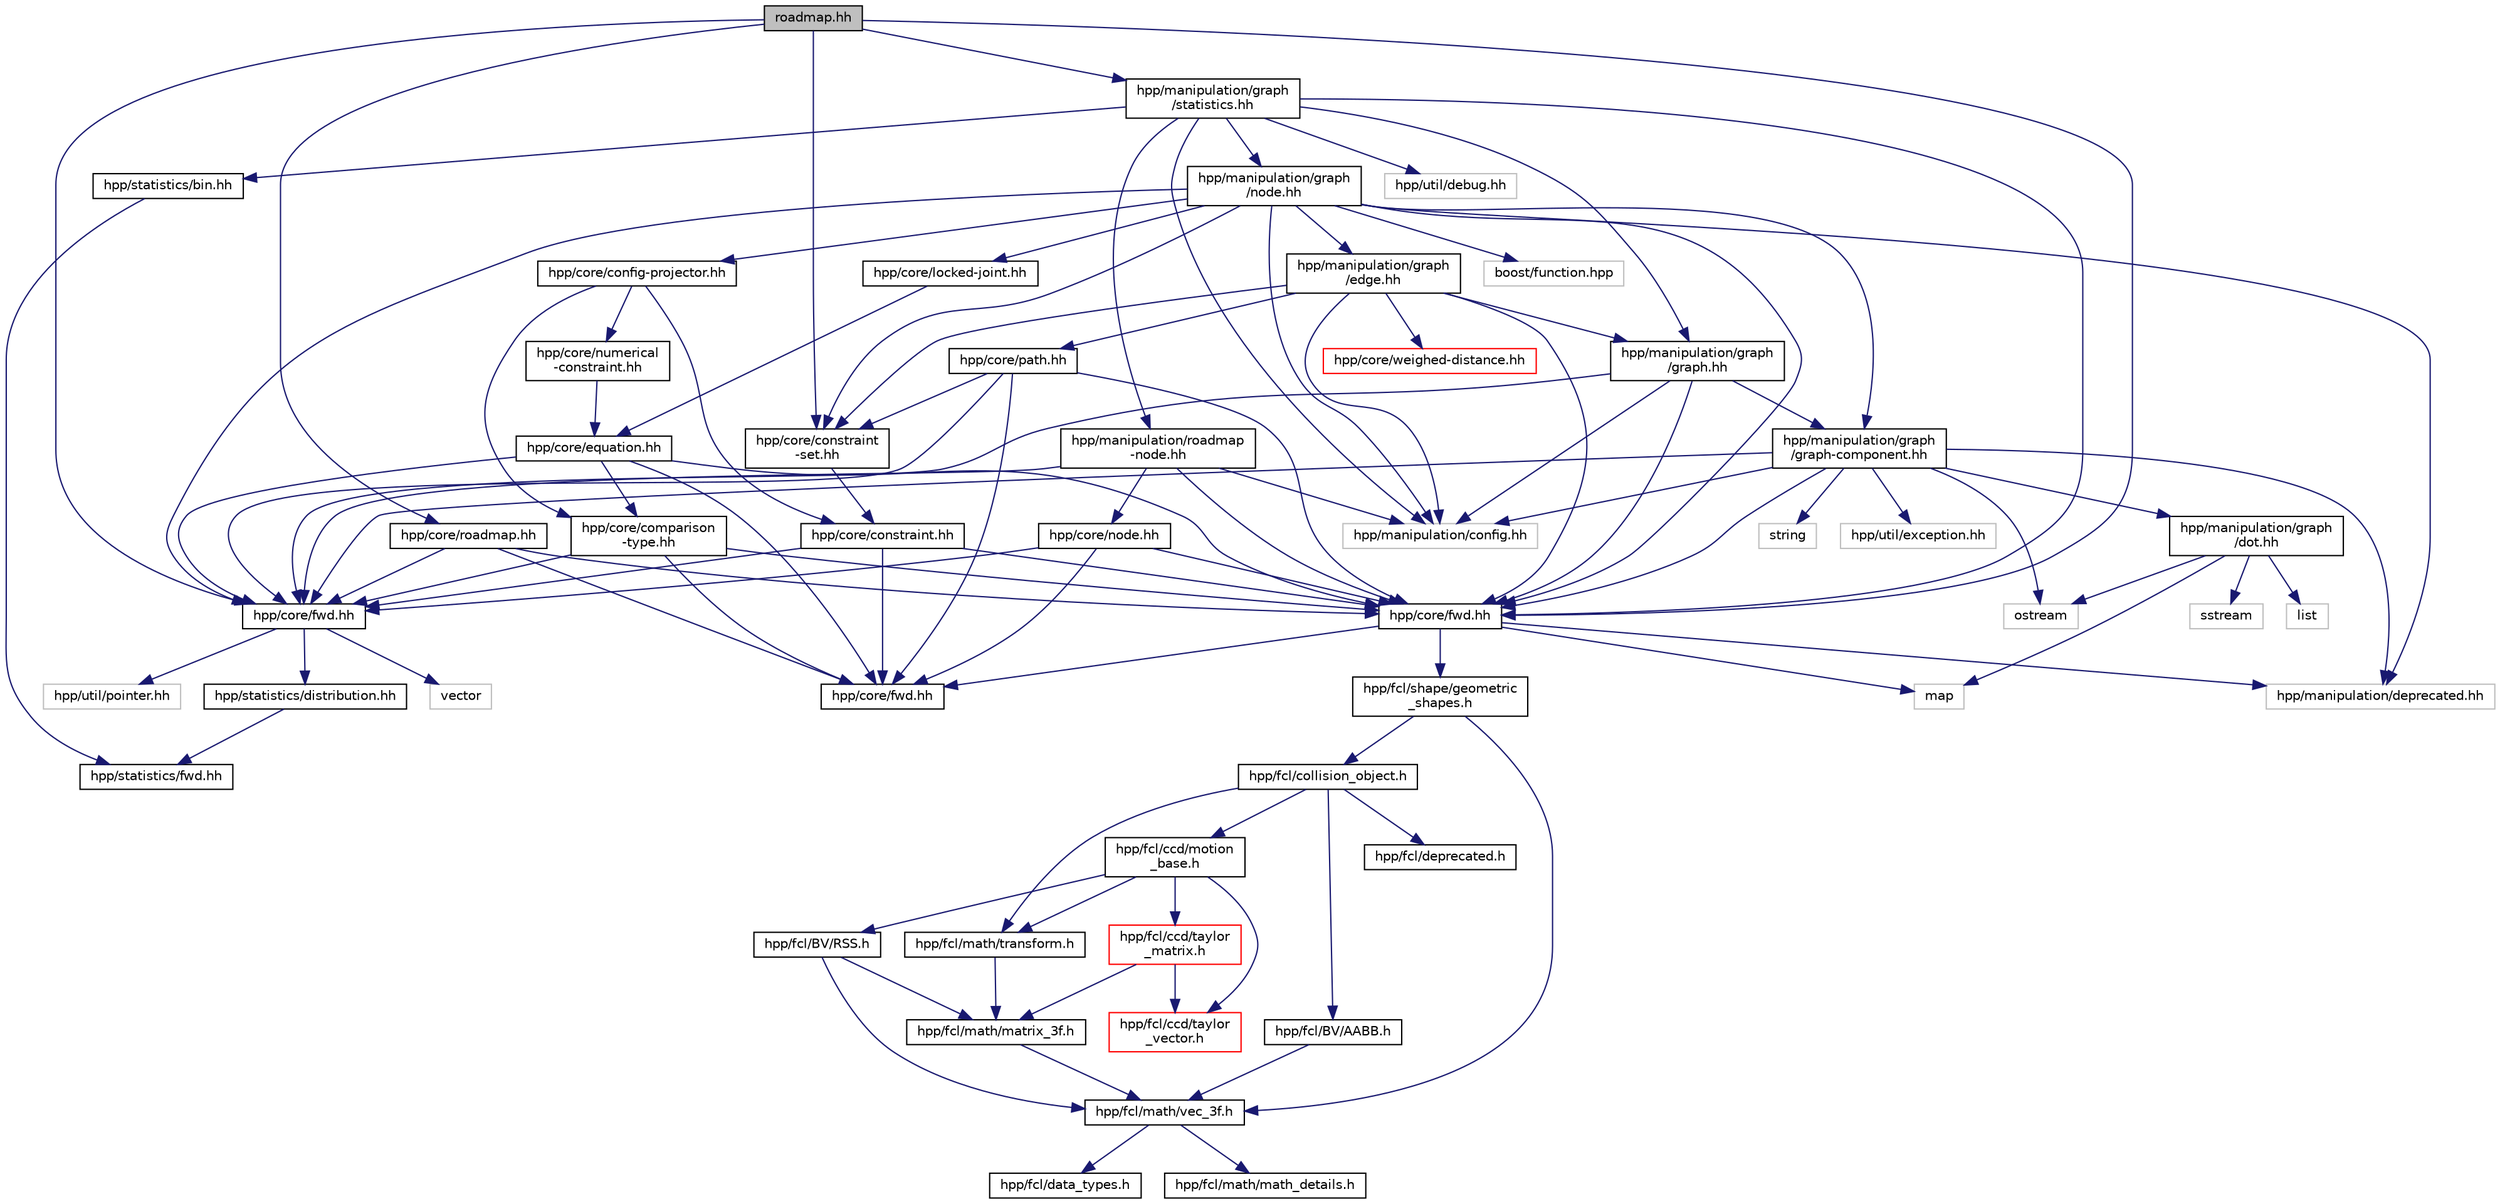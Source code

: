 digraph "roadmap.hh"
{
  edge [fontname="Helvetica",fontsize="10",labelfontname="Helvetica",labelfontsize="10"];
  node [fontname="Helvetica",fontsize="10",shape=record];
  Node1 [label="roadmap.hh",height=0.2,width=0.4,color="black", fillcolor="grey75", style="filled" fontcolor="black"];
  Node1 -> Node2 [color="midnightblue",fontsize="10",style="solid",fontname="Helvetica"];
  Node2 [label="hpp/core/roadmap.hh",height=0.2,width=0.4,color="black", fillcolor="white", style="filled",URL="https://jmirabel.github.io/hpp-doc/api/hpp-core/doxygen-html/hpp-core.doxytag$a00127.html"];
  Node2 -> Node3 [color="midnightblue",fontsize="10",style="solid",fontname="Helvetica"];
  Node3 [label="hpp/core/fwd.hh",height=0.2,width=0.4,color="black", fillcolor="white", style="filled",URL="$a00001.html"];
  Node3 -> Node4 [color="midnightblue",fontsize="10",style="solid",fontname="Helvetica"];
  Node4 [label="map",height=0.2,width=0.4,color="grey75", fillcolor="white", style="filled"];
  Node3 -> Node5 [color="midnightblue",fontsize="10",style="solid",fontname="Helvetica"];
  Node5 [label="hpp/core/fwd.hh",height=0.2,width=0.4,color="black", fillcolor="white", style="filled",URL="https://jmirabel.github.io/hpp-doc/api/hpp-core/doxygen-html/hpp-core.doxytag$a00001.html"];
  Node3 -> Node6 [color="midnightblue",fontsize="10",style="solid",fontname="Helvetica"];
  Node6 [label="hpp/fcl/shape/geometric\l_shapes.h",height=0.2,width=0.4,color="black", fillcolor="white", style="filled",URL="https://jmirabel.github.io/hpp-doc/api/hpp-fcl/doxygen-html/hpp-fcl.doxytag$a00261.html"];
  Node6 -> Node7 [color="midnightblue",fontsize="10",style="solid",fontname="Helvetica"];
  Node7 [label="hpp/fcl/collision_object.h",height=0.2,width=0.4,color="black", fillcolor="white", style="filled",URL="https://jmirabel.github.io/hpp-doc/api/hpp-fcl/doxygen-html/hpp-fcl.doxytag$a00249.html"];
  Node7 -> Node8 [color="midnightblue",fontsize="10",style="solid",fontname="Helvetica"];
  Node8 [label="hpp/fcl/deprecated.h",height=0.2,width=0.4,color="black", fillcolor="white", style="filled",URL="https://jmirabel.github.io/hpp-doc/api/hpp-fcl/doxygen-html/hpp-fcl.doxytag$a00253.html"];
  Node7 -> Node9 [color="midnightblue",fontsize="10",style="solid",fontname="Helvetica"];
  Node9 [label="hpp/fcl/BV/AABB.h",height=0.2,width=0.4,color="black", fillcolor="white", style="filled",URL="https://jmirabel.github.io/hpp-doc/api/hpp-fcl/doxygen-html/hpp-fcl.doxytag$a00226.html"];
  Node9 -> Node10 [color="midnightblue",fontsize="10",style="solid",fontname="Helvetica"];
  Node10 [label="hpp/fcl/math/vec_3f.h",height=0.2,width=0.4,color="black", fillcolor="white", style="filled",URL="https://jmirabel.github.io/hpp-doc/api/hpp-fcl/doxygen-html/hpp-fcl.doxytag$a00318.html"];
  Node10 -> Node11 [color="midnightblue",fontsize="10",style="solid",fontname="Helvetica"];
  Node11 [label="hpp/fcl/data_types.h",height=0.2,width=0.4,color="black", fillcolor="white", style="filled",URL="https://jmirabel.github.io/hpp-doc/api/hpp-fcl/doxygen-html/hpp-fcl.doxytag$a00252.html"];
  Node10 -> Node12 [color="midnightblue",fontsize="10",style="solid",fontname="Helvetica"];
  Node12 [label="hpp/fcl/math/math_details.h",height=0.2,width=0.4,color="black", fillcolor="white", style="filled",URL="https://jmirabel.github.io/hpp-doc/api/hpp-fcl/doxygen-html/hpp-fcl.doxytag$a00283.html"];
  Node7 -> Node13 [color="midnightblue",fontsize="10",style="solid",fontname="Helvetica"];
  Node13 [label="hpp/fcl/math/transform.h",height=0.2,width=0.4,color="black", fillcolor="white", style="filled",URL="https://jmirabel.github.io/hpp-doc/api/hpp-fcl/doxygen-html/hpp-fcl.doxytag$a00310.html"];
  Node13 -> Node14 [color="midnightblue",fontsize="10",style="solid",fontname="Helvetica"];
  Node14 [label="hpp/fcl/math/matrix_3f.h",height=0.2,width=0.4,color="black", fillcolor="white", style="filled",URL="https://jmirabel.github.io/hpp-doc/api/hpp-fcl/doxygen-html/hpp-fcl.doxytag$a00285.html"];
  Node14 -> Node10 [color="midnightblue",fontsize="10",style="solid",fontname="Helvetica"];
  Node7 -> Node15 [color="midnightblue",fontsize="10",style="solid",fontname="Helvetica"];
  Node15 [label="hpp/fcl/ccd/motion\l_base.h",height=0.2,width=0.4,color="black", fillcolor="white", style="filled",URL="https://jmirabel.github.io/hpp-doc/api/hpp-fcl/doxygen-html/hpp-fcl.doxytag$a00290.html"];
  Node15 -> Node13 [color="midnightblue",fontsize="10",style="solid",fontname="Helvetica"];
  Node15 -> Node16 [color="midnightblue",fontsize="10",style="solid",fontname="Helvetica"];
  Node16 [label="hpp/fcl/ccd/taylor\l_matrix.h",height=0.2,width=0.4,color="red", fillcolor="white", style="filled",URL="https://jmirabel.github.io/hpp-doc/api/hpp-fcl/doxygen-html/hpp-fcl.doxytag$a00307.html"];
  Node16 -> Node14 [color="midnightblue",fontsize="10",style="solid",fontname="Helvetica"];
  Node16 -> Node17 [color="midnightblue",fontsize="10",style="solid",fontname="Helvetica"];
  Node17 [label="hpp/fcl/ccd/taylor\l_vector.h",height=0.2,width=0.4,color="red", fillcolor="white", style="filled",URL="https://jmirabel.github.io/hpp-doc/api/hpp-fcl/doxygen-html/hpp-fcl.doxytag$a00309.html"];
  Node15 -> Node17 [color="midnightblue",fontsize="10",style="solid",fontname="Helvetica"];
  Node15 -> Node18 [color="midnightblue",fontsize="10",style="solid",fontname="Helvetica"];
  Node18 [label="hpp/fcl/BV/RSS.h",height=0.2,width=0.4,color="black", fillcolor="white", style="filled",URL="https://jmirabel.github.io/hpp-doc/api/hpp-fcl/doxygen-html/hpp-fcl.doxytag$a00302.html"];
  Node18 -> Node10 [color="midnightblue",fontsize="10",style="solid",fontname="Helvetica"];
  Node18 -> Node14 [color="midnightblue",fontsize="10",style="solid",fontname="Helvetica"];
  Node6 -> Node10 [color="midnightblue",fontsize="10",style="solid",fontname="Helvetica"];
  Node3 -> Node19 [color="midnightblue",fontsize="10",style="solid",fontname="Helvetica"];
  Node19 [label="hpp/manipulation/deprecated.hh",height=0.2,width=0.4,color="grey75", fillcolor="white", style="filled"];
  Node2 -> Node20 [color="midnightblue",fontsize="10",style="solid",fontname="Helvetica"];
  Node20 [label="hpp/core/fwd.hh",height=0.2,width=0.4,color="black", fillcolor="white", style="filled",URL="$a00042.html"];
  Node20 -> Node21 [color="midnightblue",fontsize="10",style="solid",fontname="Helvetica"];
  Node21 [label="hpp/util/pointer.hh",height=0.2,width=0.4,color="grey75", fillcolor="white", style="filled"];
  Node20 -> Node22 [color="midnightblue",fontsize="10",style="solid",fontname="Helvetica"];
  Node22 [label="hpp/statistics/distribution.hh",height=0.2,width=0.4,color="black", fillcolor="white", style="filled",URL="https://jmirabel.github.io/hpp-doc/api/hpp-statistics/doxygen-html/hpp-statistics.doxytag$a00010.html"];
  Node22 -> Node23 [color="midnightblue",fontsize="10",style="solid",fontname="Helvetica"];
  Node23 [label="hpp/statistics/fwd.hh",height=0.2,width=0.4,color="black", fillcolor="white", style="filled",URL="https://jmirabel.github.io/hpp-doc/api/hpp-statistics/doxygen-html/hpp-statistics.doxytag$a00011.html"];
  Node20 -> Node24 [color="midnightblue",fontsize="10",style="solid",fontname="Helvetica"];
  Node24 [label="vector",height=0.2,width=0.4,color="grey75", fillcolor="white", style="filled"];
  Node2 -> Node5 [color="midnightblue",fontsize="10",style="solid",fontname="Helvetica"];
  Node1 -> Node25 [color="midnightblue",fontsize="10",style="solid",fontname="Helvetica"];
  Node25 [label="hpp/core/constraint\l-set.hh",height=0.2,width=0.4,color="black", fillcolor="white", style="filled",URL="https://jmirabel.github.io/hpp-doc/api/hpp-core/doxygen-html/hpp-core.doxytag$a00085.html"];
  Node25 -> Node26 [color="midnightblue",fontsize="10",style="solid",fontname="Helvetica"];
  Node26 [label="hpp/core/constraint.hh",height=0.2,width=0.4,color="black", fillcolor="white", style="filled",URL="https://jmirabel.github.io/hpp-doc/api/hpp-core/doxygen-html/hpp-core.doxytag$a00086.html"];
  Node26 -> Node3 [color="midnightblue",fontsize="10",style="solid",fontname="Helvetica"];
  Node26 -> Node20 [color="midnightblue",fontsize="10",style="solid",fontname="Helvetica"];
  Node26 -> Node5 [color="midnightblue",fontsize="10",style="solid",fontname="Helvetica"];
  Node1 -> Node3 [color="midnightblue",fontsize="10",style="solid",fontname="Helvetica"];
  Node1 -> Node20 [color="midnightblue",fontsize="10",style="solid",fontname="Helvetica"];
  Node1 -> Node27 [color="midnightblue",fontsize="10",style="solid",fontname="Helvetica"];
  Node27 [label="hpp/manipulation/graph\l/statistics.hh",height=0.2,width=0.4,color="black", fillcolor="white", style="filled",URL="$a00057.html"];
  Node27 -> Node28 [color="midnightblue",fontsize="10",style="solid",fontname="Helvetica"];
  Node28 [label="hpp/util/debug.hh",height=0.2,width=0.4,color="grey75", fillcolor="white", style="filled"];
  Node27 -> Node29 [color="midnightblue",fontsize="10",style="solid",fontname="Helvetica"];
  Node29 [label="hpp/statistics/bin.hh",height=0.2,width=0.4,color="black", fillcolor="white", style="filled",URL="https://jmirabel.github.io/hpp-doc/api/hpp-statistics/doxygen-html/hpp-statistics.doxytag$a00009.html"];
  Node29 -> Node23 [color="midnightblue",fontsize="10",style="solid",fontname="Helvetica"];
  Node27 -> Node30 [color="midnightblue",fontsize="10",style="solid",fontname="Helvetica"];
  Node30 [label="hpp/manipulation/config.hh",height=0.2,width=0.4,color="grey75", fillcolor="white", style="filled"];
  Node27 -> Node3 [color="midnightblue",fontsize="10",style="solid",fontname="Helvetica"];
  Node27 -> Node31 [color="midnightblue",fontsize="10",style="solid",fontname="Helvetica"];
  Node31 [label="hpp/manipulation/graph\l/graph.hh",height=0.2,width=0.4,color="black", fillcolor="white", style="filled",URL="$a00048.html"];
  Node31 -> Node30 [color="midnightblue",fontsize="10",style="solid",fontname="Helvetica"];
  Node31 -> Node3 [color="midnightblue",fontsize="10",style="solid",fontname="Helvetica"];
  Node31 -> Node20 [color="midnightblue",fontsize="10",style="solid",fontname="Helvetica"];
  Node31 -> Node32 [color="midnightblue",fontsize="10",style="solid",fontname="Helvetica"];
  Node32 [label="hpp/manipulation/graph\l/graph-component.hh",height=0.2,width=0.4,color="black", fillcolor="white", style="filled",URL="$a00043.html"];
  Node32 -> Node33 [color="midnightblue",fontsize="10",style="solid",fontname="Helvetica"];
  Node33 [label="string",height=0.2,width=0.4,color="grey75", fillcolor="white", style="filled"];
  Node32 -> Node34 [color="midnightblue",fontsize="10",style="solid",fontname="Helvetica"];
  Node34 [label="ostream",height=0.2,width=0.4,color="grey75", fillcolor="white", style="filled"];
  Node32 -> Node35 [color="midnightblue",fontsize="10",style="solid",fontname="Helvetica"];
  Node35 [label="hpp/util/exception.hh",height=0.2,width=0.4,color="grey75", fillcolor="white", style="filled"];
  Node32 -> Node30 [color="midnightblue",fontsize="10",style="solid",fontname="Helvetica"];
  Node32 -> Node19 [color="midnightblue",fontsize="10",style="solid",fontname="Helvetica"];
  Node32 -> Node3 [color="midnightblue",fontsize="10",style="solid",fontname="Helvetica"];
  Node32 -> Node20 [color="midnightblue",fontsize="10",style="solid",fontname="Helvetica"];
  Node32 -> Node36 [color="midnightblue",fontsize="10",style="solid",fontname="Helvetica"];
  Node36 [label="hpp/manipulation/graph\l/dot.hh",height=0.2,width=0.4,color="black", fillcolor="white", style="filled",URL="$a00040.html"];
  Node36 -> Node34 [color="midnightblue",fontsize="10",style="solid",fontname="Helvetica"];
  Node36 -> Node37 [color="midnightblue",fontsize="10",style="solid",fontname="Helvetica"];
  Node37 [label="sstream",height=0.2,width=0.4,color="grey75", fillcolor="white", style="filled"];
  Node36 -> Node4 [color="midnightblue",fontsize="10",style="solid",fontname="Helvetica"];
  Node36 -> Node38 [color="midnightblue",fontsize="10",style="solid",fontname="Helvetica"];
  Node38 [label="list",height=0.2,width=0.4,color="grey75", fillcolor="white", style="filled"];
  Node27 -> Node39 [color="midnightblue",fontsize="10",style="solid",fontname="Helvetica"];
  Node39 [label="hpp/manipulation/graph\l/node.hh",height=0.2,width=0.4,color="black", fillcolor="white", style="filled",URL="$a00003.html"];
  Node39 -> Node40 [color="midnightblue",fontsize="10",style="solid",fontname="Helvetica"];
  Node40 [label="boost/function.hpp",height=0.2,width=0.4,color="grey75", fillcolor="white", style="filled"];
  Node39 -> Node41 [color="midnightblue",fontsize="10",style="solid",fontname="Helvetica"];
  Node41 [label="hpp/core/locked-joint.hh",height=0.2,width=0.4,color="black", fillcolor="white", style="filled",URL="https://jmirabel.github.io/hpp-doc/api/hpp-core/doxygen-html/hpp-core.doxytag$a00102.html"];
  Node41 -> Node42 [color="midnightblue",fontsize="10",style="solid",fontname="Helvetica"];
  Node42 [label="hpp/core/equation.hh",height=0.2,width=0.4,color="black", fillcolor="white", style="filled",URL="https://jmirabel.github.io/hpp-doc/api/hpp-core/doxygen-html/hpp-core.doxytag$a00095.html"];
  Node42 -> Node3 [color="midnightblue",fontsize="10",style="solid",fontname="Helvetica"];
  Node42 -> Node20 [color="midnightblue",fontsize="10",style="solid",fontname="Helvetica"];
  Node42 -> Node5 [color="midnightblue",fontsize="10",style="solid",fontname="Helvetica"];
  Node42 -> Node43 [color="midnightblue",fontsize="10",style="solid",fontname="Helvetica"];
  Node43 [label="hpp/core/comparison\l-type.hh",height=0.2,width=0.4,color="black", fillcolor="white", style="filled",URL="https://jmirabel.github.io/hpp-doc/api/hpp-core/doxygen-html/hpp-core.doxytag$a00078.html"];
  Node43 -> Node3 [color="midnightblue",fontsize="10",style="solid",fontname="Helvetica"];
  Node43 -> Node20 [color="midnightblue",fontsize="10",style="solid",fontname="Helvetica"];
  Node43 -> Node5 [color="midnightblue",fontsize="10",style="solid",fontname="Helvetica"];
  Node39 -> Node25 [color="midnightblue",fontsize="10",style="solid",fontname="Helvetica"];
  Node39 -> Node44 [color="midnightblue",fontsize="10",style="solid",fontname="Helvetica"];
  Node44 [label="hpp/core/config-projector.hh",height=0.2,width=0.4,color="black", fillcolor="white", style="filled",URL="https://jmirabel.github.io/hpp-doc/api/hpp-core/doxygen-html/hpp-core.doxytag$a00080.html"];
  Node44 -> Node26 [color="midnightblue",fontsize="10",style="solid",fontname="Helvetica"];
  Node44 -> Node43 [color="midnightblue",fontsize="10",style="solid",fontname="Helvetica"];
  Node44 -> Node45 [color="midnightblue",fontsize="10",style="solid",fontname="Helvetica"];
  Node45 [label="hpp/core/numerical\l-constraint.hh",height=0.2,width=0.4,color="black", fillcolor="white", style="filled",URL="https://jmirabel.github.io/hpp-doc/api/hpp-core/doxygen-html/hpp-core.doxytag$a00106.html"];
  Node45 -> Node42 [color="midnightblue",fontsize="10",style="solid",fontname="Helvetica"];
  Node39 -> Node30 [color="midnightblue",fontsize="10",style="solid",fontname="Helvetica"];
  Node39 -> Node19 [color="midnightblue",fontsize="10",style="solid",fontname="Helvetica"];
  Node39 -> Node3 [color="midnightblue",fontsize="10",style="solid",fontname="Helvetica"];
  Node39 -> Node20 [color="midnightblue",fontsize="10",style="solid",fontname="Helvetica"];
  Node39 -> Node46 [color="midnightblue",fontsize="10",style="solid",fontname="Helvetica"];
  Node46 [label="hpp/manipulation/graph\l/edge.hh",height=0.2,width=0.4,color="black", fillcolor="white", style="filled",URL="$a00041.html"];
  Node46 -> Node25 [color="midnightblue",fontsize="10",style="solid",fontname="Helvetica"];
  Node46 -> Node47 [color="midnightblue",fontsize="10",style="solid",fontname="Helvetica"];
  Node47 [label="hpp/core/weighed-distance.hh",height=0.2,width=0.4,color="red", fillcolor="white", style="filled",URL="https://jmirabel.github.io/hpp-doc/api/hpp-core/doxygen-html/hpp-core.doxytag$a00133.html"];
  Node46 -> Node48 [color="midnightblue",fontsize="10",style="solid",fontname="Helvetica"];
  Node48 [label="hpp/core/path.hh",height=0.2,width=0.4,color="black", fillcolor="white", style="filled",URL="https://jmirabel.github.io/hpp-doc/api/hpp-core/doxygen-html/hpp-core.doxytag$a00117.html"];
  Node48 -> Node3 [color="midnightblue",fontsize="10",style="solid",fontname="Helvetica"];
  Node48 -> Node20 [color="midnightblue",fontsize="10",style="solid",fontname="Helvetica"];
  Node48 -> Node5 [color="midnightblue",fontsize="10",style="solid",fontname="Helvetica"];
  Node48 -> Node25 [color="midnightblue",fontsize="10",style="solid",fontname="Helvetica"];
  Node46 -> Node30 [color="midnightblue",fontsize="10",style="solid",fontname="Helvetica"];
  Node46 -> Node3 [color="midnightblue",fontsize="10",style="solid",fontname="Helvetica"];
  Node46 -> Node31 [color="midnightblue",fontsize="10",style="solid",fontname="Helvetica"];
  Node39 -> Node32 [color="midnightblue",fontsize="10",style="solid",fontname="Helvetica"];
  Node27 -> Node49 [color="midnightblue",fontsize="10",style="solid",fontname="Helvetica"];
  Node49 [label="hpp/manipulation/roadmap\l-node.hh",height=0.2,width=0.4,color="black", fillcolor="white", style="filled",URL="$a00055.html"];
  Node49 -> Node30 [color="midnightblue",fontsize="10",style="solid",fontname="Helvetica"];
  Node49 -> Node50 [color="midnightblue",fontsize="10",style="solid",fontname="Helvetica"];
  Node50 [label="hpp/core/node.hh",height=0.2,width=0.4,color="black", fillcolor="white", style="filled",URL="https://jmirabel.github.io/hpp-doc/api/hpp-core/doxygen-html/hpp-core.doxytag$a00105.html"];
  Node50 -> Node3 [color="midnightblue",fontsize="10",style="solid",fontname="Helvetica"];
  Node50 -> Node20 [color="midnightblue",fontsize="10",style="solid",fontname="Helvetica"];
  Node50 -> Node5 [color="midnightblue",fontsize="10",style="solid",fontname="Helvetica"];
  Node49 -> Node3 [color="midnightblue",fontsize="10",style="solid",fontname="Helvetica"];
  Node49 -> Node20 [color="midnightblue",fontsize="10",style="solid",fontname="Helvetica"];
}

